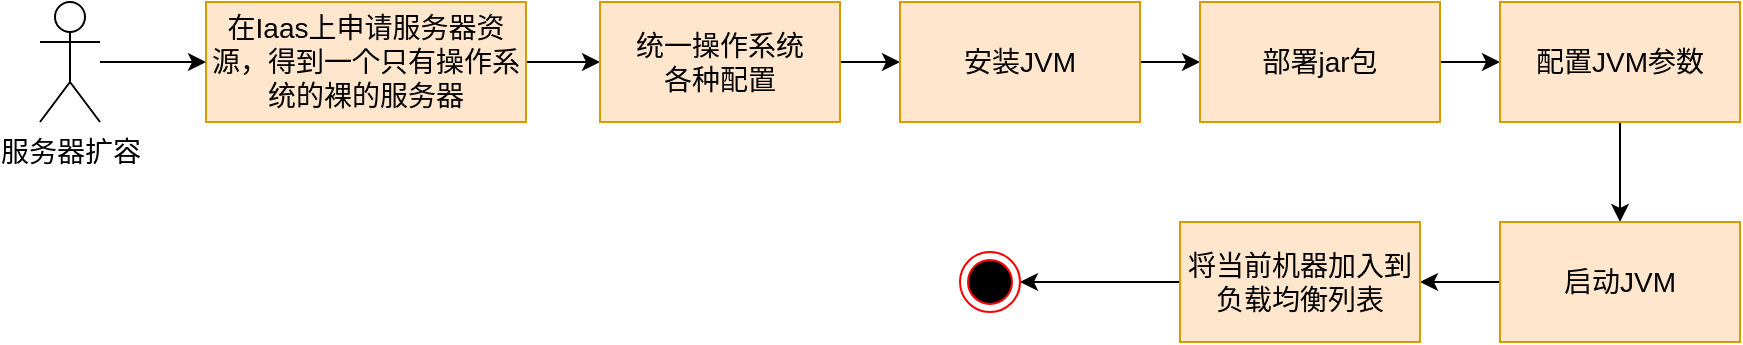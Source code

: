 <mxfile version="21.6.5" type="device">
  <diagram name="第 1 页" id="4I5WQBqIB5ViFnE6V2mY">
    <mxGraphModel dx="1536" dy="942" grid="1" gridSize="10" guides="1" tooltips="1" connect="1" arrows="1" fold="1" page="1" pageScale="1" pageWidth="827" pageHeight="1169" math="0" shadow="0">
      <root>
        <mxCell id="0" />
        <mxCell id="1" parent="0" />
        <mxCell id="HWRhpvXBCL9E-T80Iwpt-6" value="" style="edgeStyle=orthogonalEdgeStyle;rounded=0;orthogonalLoop=1;jettySize=auto;html=1;fontSize=14;" edge="1" parent="1" source="HWRhpvXBCL9E-T80Iwpt-2" target="HWRhpvXBCL9E-T80Iwpt-4">
          <mxGeometry relative="1" as="geometry" />
        </mxCell>
        <mxCell id="HWRhpvXBCL9E-T80Iwpt-2" value="在Iaas上申请服务器资源，得到一个只有操作系统的裸的服务器" style="rounded=0;whiteSpace=wrap;html=1;fillColor=#ffe6cc;strokeColor=#d79b00;fontSize=14;" vertex="1" parent="1">
          <mxGeometry x="253" y="230" width="160" height="60" as="geometry" />
        </mxCell>
        <mxCell id="HWRhpvXBCL9E-T80Iwpt-7" value="" style="edgeStyle=orthogonalEdgeStyle;rounded=0;orthogonalLoop=1;jettySize=auto;html=1;fontSize=14;" edge="1" parent="1" source="HWRhpvXBCL9E-T80Iwpt-4" target="HWRhpvXBCL9E-T80Iwpt-5">
          <mxGeometry relative="1" as="geometry" />
        </mxCell>
        <mxCell id="HWRhpvXBCL9E-T80Iwpt-4" value="统一操作系统&lt;br style=&quot;font-size: 14px;&quot;&gt;各种配置" style="rounded=0;whiteSpace=wrap;html=1;fillColor=#ffe6cc;strokeColor=#d79b00;fontSize=14;" vertex="1" parent="1">
          <mxGeometry x="450" y="230" width="120" height="60" as="geometry" />
        </mxCell>
        <mxCell id="HWRhpvXBCL9E-T80Iwpt-9" value="" style="edgeStyle=orthogonalEdgeStyle;rounded=0;orthogonalLoop=1;jettySize=auto;html=1;fontSize=14;" edge="1" parent="1" source="HWRhpvXBCL9E-T80Iwpt-5" target="HWRhpvXBCL9E-T80Iwpt-8">
          <mxGeometry relative="1" as="geometry" />
        </mxCell>
        <mxCell id="HWRhpvXBCL9E-T80Iwpt-5" value="安装JVM" style="rounded=0;whiteSpace=wrap;html=1;fillColor=#ffe6cc;strokeColor=#d79b00;fontSize=14;" vertex="1" parent="1">
          <mxGeometry x="600" y="230" width="120" height="60" as="geometry" />
        </mxCell>
        <mxCell id="HWRhpvXBCL9E-T80Iwpt-11" value="" style="edgeStyle=orthogonalEdgeStyle;rounded=0;orthogonalLoop=1;jettySize=auto;html=1;fontSize=14;" edge="1" parent="1" source="HWRhpvXBCL9E-T80Iwpt-8" target="HWRhpvXBCL9E-T80Iwpt-10">
          <mxGeometry relative="1" as="geometry" />
        </mxCell>
        <mxCell id="HWRhpvXBCL9E-T80Iwpt-8" value="部署jar包" style="rounded=0;whiteSpace=wrap;html=1;fillColor=#ffe6cc;strokeColor=#d79b00;fontSize=14;" vertex="1" parent="1">
          <mxGeometry x="750" y="230" width="120" height="60" as="geometry" />
        </mxCell>
        <mxCell id="HWRhpvXBCL9E-T80Iwpt-19" value="" style="edgeStyle=orthogonalEdgeStyle;rounded=0;orthogonalLoop=1;jettySize=auto;html=1;" edge="1" parent="1" source="HWRhpvXBCL9E-T80Iwpt-10" target="HWRhpvXBCL9E-T80Iwpt-18">
          <mxGeometry relative="1" as="geometry" />
        </mxCell>
        <mxCell id="HWRhpvXBCL9E-T80Iwpt-10" value="配置JVM参数" style="rounded=0;whiteSpace=wrap;html=1;fillColor=#ffe6cc;strokeColor=#d79b00;fontSize=14;" vertex="1" parent="1">
          <mxGeometry x="900" y="230" width="120" height="60" as="geometry" />
        </mxCell>
        <mxCell id="HWRhpvXBCL9E-T80Iwpt-16" value="" style="edgeStyle=orthogonalEdgeStyle;rounded=0;orthogonalLoop=1;jettySize=auto;html=1;fontSize=14;" edge="1" parent="1" source="HWRhpvXBCL9E-T80Iwpt-12" target="HWRhpvXBCL9E-T80Iwpt-2">
          <mxGeometry relative="1" as="geometry" />
        </mxCell>
        <mxCell id="HWRhpvXBCL9E-T80Iwpt-12" value="服务器扩容" style="shape=umlActor;verticalLabelPosition=bottom;verticalAlign=top;html=1;outlineConnect=0;fontSize=14;" vertex="1" parent="1">
          <mxGeometry x="170" y="230" width="30" height="60" as="geometry" />
        </mxCell>
        <mxCell id="HWRhpvXBCL9E-T80Iwpt-21" value="" style="edgeStyle=orthogonalEdgeStyle;rounded=0;orthogonalLoop=1;jettySize=auto;html=1;" edge="1" parent="1" source="HWRhpvXBCL9E-T80Iwpt-18" target="HWRhpvXBCL9E-T80Iwpt-20">
          <mxGeometry relative="1" as="geometry" />
        </mxCell>
        <mxCell id="HWRhpvXBCL9E-T80Iwpt-18" value="启动JVM" style="rounded=0;whiteSpace=wrap;html=1;fillColor=#ffe6cc;strokeColor=#d79b00;fontSize=14;" vertex="1" parent="1">
          <mxGeometry x="900" y="340" width="120" height="60" as="geometry" />
        </mxCell>
        <mxCell id="HWRhpvXBCL9E-T80Iwpt-25" value="" style="edgeStyle=orthogonalEdgeStyle;rounded=0;orthogonalLoop=1;jettySize=auto;html=1;" edge="1" parent="1" source="HWRhpvXBCL9E-T80Iwpt-20" target="HWRhpvXBCL9E-T80Iwpt-24">
          <mxGeometry relative="1" as="geometry" />
        </mxCell>
        <mxCell id="HWRhpvXBCL9E-T80Iwpt-20" value="将当前机器加入到负载均衡列表" style="rounded=0;whiteSpace=wrap;html=1;fillColor=#ffe6cc;strokeColor=#d79b00;fontSize=14;" vertex="1" parent="1">
          <mxGeometry x="740" y="340" width="120" height="60" as="geometry" />
        </mxCell>
        <mxCell id="HWRhpvXBCL9E-T80Iwpt-24" value="" style="ellipse;html=1;shape=endState;fillColor=#000000;strokeColor=#ff0000;" vertex="1" parent="1">
          <mxGeometry x="630" y="355" width="30" height="30" as="geometry" />
        </mxCell>
      </root>
    </mxGraphModel>
  </diagram>
</mxfile>

